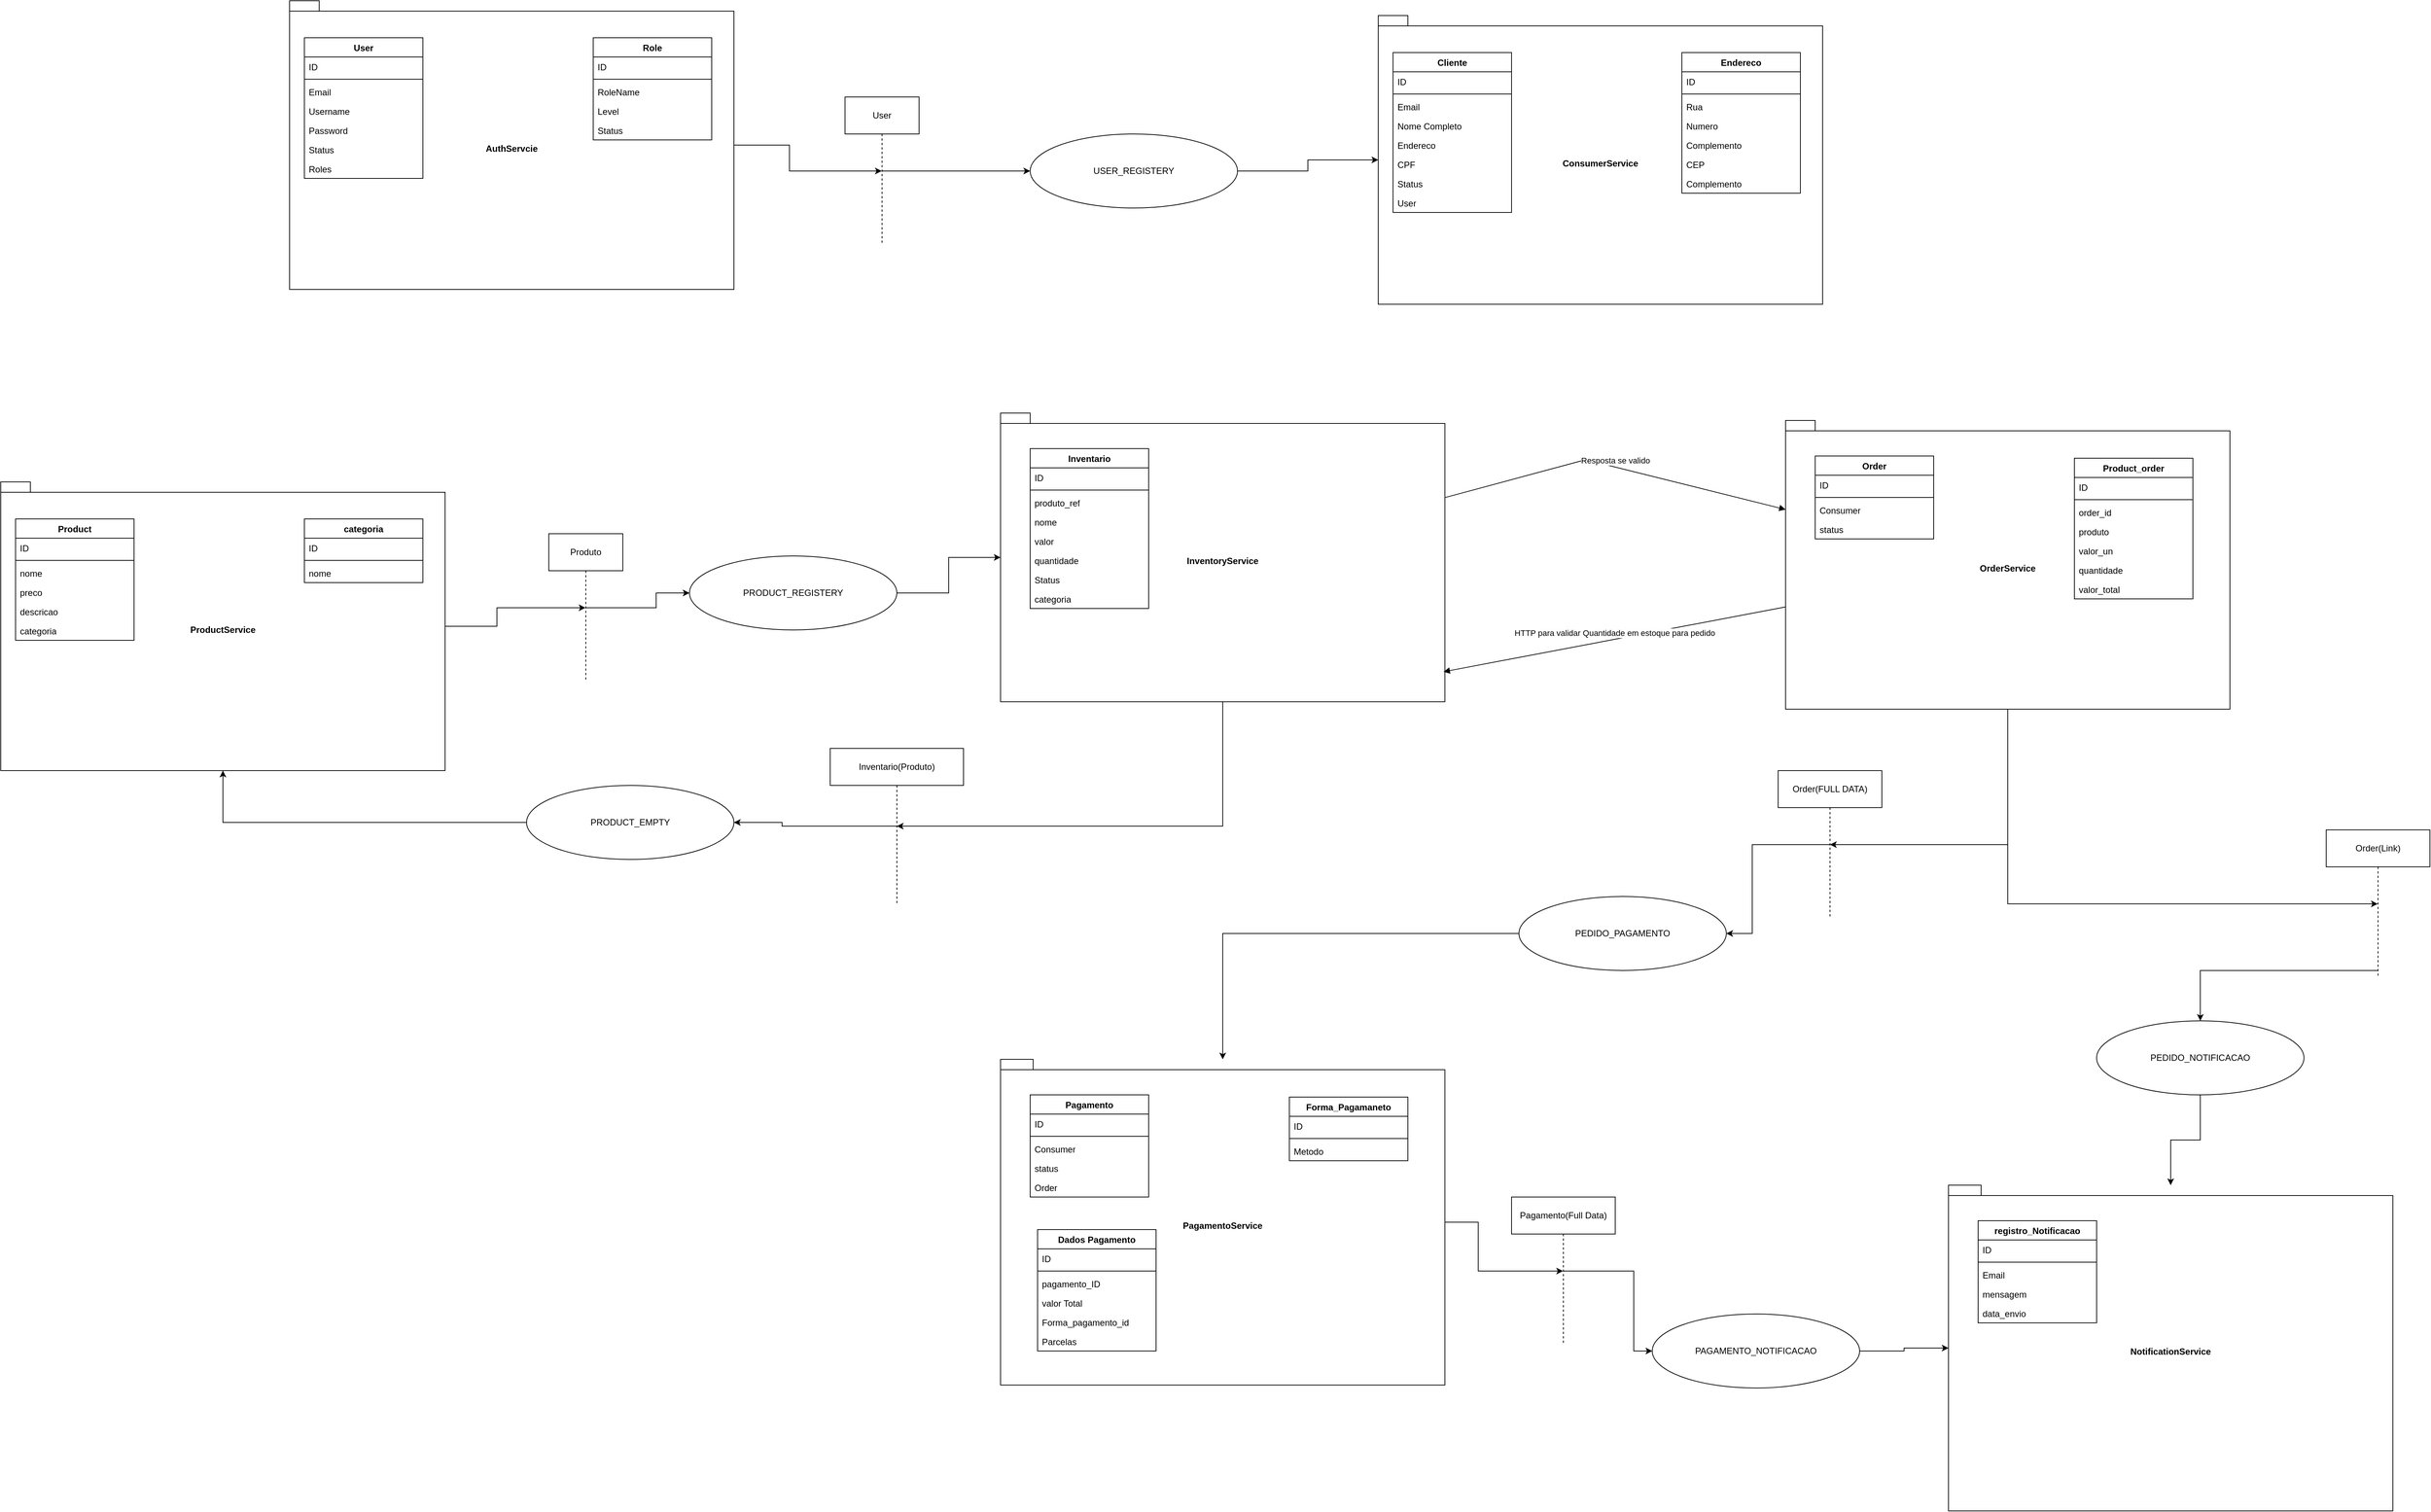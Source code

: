 <mxfile version="25.0.1">
  <diagram name="Página-1" id="iZCu3F_yKl2YJLvMVFBX">
    <mxGraphModel dx="3591" dy="2689" grid="1" gridSize="10" guides="1" tooltips="1" connect="1" arrows="1" fold="1" page="1" pageScale="1" pageWidth="827" pageHeight="1169" math="0" shadow="0">
      <root>
        <mxCell id="0" />
        <mxCell id="1" parent="0" />
        <mxCell id="v6a5JydMmPJIrdEApToY-1" style="edgeStyle=orthogonalEdgeStyle;rounded=0;orthogonalLoop=1;jettySize=auto;html=1;" edge="1" parent="1" source="v6a5JydMmPJIrdEApToY-2" target="v6a5JydMmPJIrdEApToY-20">
          <mxGeometry relative="1" as="geometry" />
        </mxCell>
        <mxCell id="v6a5JydMmPJIrdEApToY-2" value="AuthServcie" style="shape=folder;fontStyle=1;spacingTop=10;tabWidth=40;tabHeight=14;tabPosition=left;html=1;whiteSpace=wrap;" vertex="1" parent="1">
          <mxGeometry x="-150" y="-20" width="600" height="390" as="geometry" />
        </mxCell>
        <mxCell id="v6a5JydMmPJIrdEApToY-3" value="User" style="swimlane;fontStyle=1;align=center;verticalAlign=top;childLayout=stackLayout;horizontal=1;startSize=26;horizontalStack=0;resizeParent=1;resizeParentMax=0;resizeLast=0;collapsible=1;marginBottom=0;whiteSpace=wrap;html=1;" vertex="1" parent="1">
          <mxGeometry x="-130" y="30" width="160" height="190" as="geometry" />
        </mxCell>
        <mxCell id="v6a5JydMmPJIrdEApToY-4" value="ID" style="text;strokeColor=none;fillColor=none;align=left;verticalAlign=top;spacingLeft=4;spacingRight=4;overflow=hidden;rotatable=0;points=[[0,0.5],[1,0.5]];portConstraint=eastwest;whiteSpace=wrap;html=1;" vertex="1" parent="v6a5JydMmPJIrdEApToY-3">
          <mxGeometry y="26" width="160" height="26" as="geometry" />
        </mxCell>
        <mxCell id="v6a5JydMmPJIrdEApToY-5" value="" style="line;strokeWidth=1;fillColor=none;align=left;verticalAlign=middle;spacingTop=-1;spacingLeft=3;spacingRight=3;rotatable=0;labelPosition=right;points=[];portConstraint=eastwest;strokeColor=inherit;" vertex="1" parent="v6a5JydMmPJIrdEApToY-3">
          <mxGeometry y="52" width="160" height="8" as="geometry" />
        </mxCell>
        <mxCell id="v6a5JydMmPJIrdEApToY-6" value="Email" style="text;strokeColor=none;fillColor=none;align=left;verticalAlign=top;spacingLeft=4;spacingRight=4;overflow=hidden;rotatable=0;points=[[0,0.5],[1,0.5]];portConstraint=eastwest;whiteSpace=wrap;html=1;" vertex="1" parent="v6a5JydMmPJIrdEApToY-3">
          <mxGeometry y="60" width="160" height="26" as="geometry" />
        </mxCell>
        <mxCell id="v6a5JydMmPJIrdEApToY-7" value="Username" style="text;strokeColor=none;fillColor=none;align=left;verticalAlign=top;spacingLeft=4;spacingRight=4;overflow=hidden;rotatable=0;points=[[0,0.5],[1,0.5]];portConstraint=eastwest;whiteSpace=wrap;html=1;" vertex="1" parent="v6a5JydMmPJIrdEApToY-3">
          <mxGeometry y="86" width="160" height="26" as="geometry" />
        </mxCell>
        <mxCell id="v6a5JydMmPJIrdEApToY-8" value="Password" style="text;strokeColor=none;fillColor=none;align=left;verticalAlign=top;spacingLeft=4;spacingRight=4;overflow=hidden;rotatable=0;points=[[0,0.5],[1,0.5]];portConstraint=eastwest;whiteSpace=wrap;html=1;" vertex="1" parent="v6a5JydMmPJIrdEApToY-3">
          <mxGeometry y="112" width="160" height="26" as="geometry" />
        </mxCell>
        <mxCell id="v6a5JydMmPJIrdEApToY-9" value="Status" style="text;strokeColor=none;fillColor=none;align=left;verticalAlign=top;spacingLeft=4;spacingRight=4;overflow=hidden;rotatable=0;points=[[0,0.5],[1,0.5]];portConstraint=eastwest;whiteSpace=wrap;html=1;" vertex="1" parent="v6a5JydMmPJIrdEApToY-3">
          <mxGeometry y="138" width="160" height="26" as="geometry" />
        </mxCell>
        <mxCell id="v6a5JydMmPJIrdEApToY-10" value="Roles" style="text;strokeColor=none;fillColor=none;align=left;verticalAlign=top;spacingLeft=4;spacingRight=4;overflow=hidden;rotatable=0;points=[[0,0.5],[1,0.5]];portConstraint=eastwest;whiteSpace=wrap;html=1;" vertex="1" parent="v6a5JydMmPJIrdEApToY-3">
          <mxGeometry y="164" width="160" height="26" as="geometry" />
        </mxCell>
        <mxCell id="v6a5JydMmPJIrdEApToY-11" value="Role" style="swimlane;fontStyle=1;align=center;verticalAlign=top;childLayout=stackLayout;horizontal=1;startSize=26;horizontalStack=0;resizeParent=1;resizeParentMax=0;resizeLast=0;collapsible=1;marginBottom=0;whiteSpace=wrap;html=1;" vertex="1" parent="1">
          <mxGeometry x="260" y="30" width="160" height="138" as="geometry" />
        </mxCell>
        <mxCell id="v6a5JydMmPJIrdEApToY-12" value="ID" style="text;strokeColor=none;fillColor=none;align=left;verticalAlign=top;spacingLeft=4;spacingRight=4;overflow=hidden;rotatable=0;points=[[0,0.5],[1,0.5]];portConstraint=eastwest;whiteSpace=wrap;html=1;" vertex="1" parent="v6a5JydMmPJIrdEApToY-11">
          <mxGeometry y="26" width="160" height="26" as="geometry" />
        </mxCell>
        <mxCell id="v6a5JydMmPJIrdEApToY-13" value="" style="line;strokeWidth=1;fillColor=none;align=left;verticalAlign=middle;spacingTop=-1;spacingLeft=3;spacingRight=3;rotatable=0;labelPosition=right;points=[];portConstraint=eastwest;strokeColor=inherit;" vertex="1" parent="v6a5JydMmPJIrdEApToY-11">
          <mxGeometry y="52" width="160" height="8" as="geometry" />
        </mxCell>
        <mxCell id="v6a5JydMmPJIrdEApToY-14" value="RoleName" style="text;strokeColor=none;fillColor=none;align=left;verticalAlign=top;spacingLeft=4;spacingRight=4;overflow=hidden;rotatable=0;points=[[0,0.5],[1,0.5]];portConstraint=eastwest;whiteSpace=wrap;html=1;" vertex="1" parent="v6a5JydMmPJIrdEApToY-11">
          <mxGeometry y="60" width="160" height="26" as="geometry" />
        </mxCell>
        <mxCell id="v6a5JydMmPJIrdEApToY-15" value="Level" style="text;strokeColor=none;fillColor=none;align=left;verticalAlign=top;spacingLeft=4;spacingRight=4;overflow=hidden;rotatable=0;points=[[0,0.5],[1,0.5]];portConstraint=eastwest;whiteSpace=wrap;html=1;" vertex="1" parent="v6a5JydMmPJIrdEApToY-11">
          <mxGeometry y="86" width="160" height="26" as="geometry" />
        </mxCell>
        <mxCell id="v6a5JydMmPJIrdEApToY-16" value="Status" style="text;strokeColor=none;fillColor=none;align=left;verticalAlign=top;spacingLeft=4;spacingRight=4;overflow=hidden;rotatable=0;points=[[0,0.5],[1,0.5]];portConstraint=eastwest;whiteSpace=wrap;html=1;" vertex="1" parent="v6a5JydMmPJIrdEApToY-11">
          <mxGeometry y="112" width="160" height="26" as="geometry" />
        </mxCell>
        <mxCell id="v6a5JydMmPJIrdEApToY-17" style="edgeStyle=orthogonalEdgeStyle;rounded=0;orthogonalLoop=1;jettySize=auto;html=1;" edge="1" parent="1" source="v6a5JydMmPJIrdEApToY-18" target="v6a5JydMmPJIrdEApToY-21">
          <mxGeometry relative="1" as="geometry" />
        </mxCell>
        <mxCell id="v6a5JydMmPJIrdEApToY-18" value="USER_REGISTERY" style="ellipse;whiteSpace=wrap;html=1;" vertex="1" parent="1">
          <mxGeometry x="850" y="160" width="280" height="100" as="geometry" />
        </mxCell>
        <mxCell id="v6a5JydMmPJIrdEApToY-19" style="edgeStyle=orthogonalEdgeStyle;rounded=0;orthogonalLoop=1;jettySize=auto;html=1;curved=0;" edge="1" parent="1" source="v6a5JydMmPJIrdEApToY-20" target="v6a5JydMmPJIrdEApToY-18">
          <mxGeometry relative="1" as="geometry" />
        </mxCell>
        <mxCell id="v6a5JydMmPJIrdEApToY-20" value="User" style="shape=umlLifeline;perimeter=lifelinePerimeter;whiteSpace=wrap;html=1;container=1;dropTarget=0;collapsible=0;recursiveResize=0;outlineConnect=0;portConstraint=eastwest;newEdgeStyle={&quot;curved&quot;:0,&quot;rounded&quot;:0};size=50;" vertex="1" parent="1">
          <mxGeometry x="600" y="110" width="100" height="200" as="geometry" />
        </mxCell>
        <mxCell id="v6a5JydMmPJIrdEApToY-21" value="ConsumerService" style="shape=folder;fontStyle=1;spacingTop=10;tabWidth=40;tabHeight=14;tabPosition=left;html=1;whiteSpace=wrap;" vertex="1" parent="1">
          <mxGeometry x="1320" width="600" height="390" as="geometry" />
        </mxCell>
        <mxCell id="v6a5JydMmPJIrdEApToY-22" value="Cliente" style="swimlane;fontStyle=1;align=center;verticalAlign=top;childLayout=stackLayout;horizontal=1;startSize=26;horizontalStack=0;resizeParent=1;resizeParentMax=0;resizeLast=0;collapsible=1;marginBottom=0;whiteSpace=wrap;html=1;" vertex="1" parent="1">
          <mxGeometry x="1340" y="50" width="160" height="216" as="geometry" />
        </mxCell>
        <mxCell id="v6a5JydMmPJIrdEApToY-23" value="ID" style="text;strokeColor=none;fillColor=none;align=left;verticalAlign=top;spacingLeft=4;spacingRight=4;overflow=hidden;rotatable=0;points=[[0,0.5],[1,0.5]];portConstraint=eastwest;whiteSpace=wrap;html=1;" vertex="1" parent="v6a5JydMmPJIrdEApToY-22">
          <mxGeometry y="26" width="160" height="26" as="geometry" />
        </mxCell>
        <mxCell id="v6a5JydMmPJIrdEApToY-24" value="" style="line;strokeWidth=1;fillColor=none;align=left;verticalAlign=middle;spacingTop=-1;spacingLeft=3;spacingRight=3;rotatable=0;labelPosition=right;points=[];portConstraint=eastwest;strokeColor=inherit;" vertex="1" parent="v6a5JydMmPJIrdEApToY-22">
          <mxGeometry y="52" width="160" height="8" as="geometry" />
        </mxCell>
        <mxCell id="v6a5JydMmPJIrdEApToY-25" value="Email" style="text;strokeColor=none;fillColor=none;align=left;verticalAlign=top;spacingLeft=4;spacingRight=4;overflow=hidden;rotatable=0;points=[[0,0.5],[1,0.5]];portConstraint=eastwest;whiteSpace=wrap;html=1;" vertex="1" parent="v6a5JydMmPJIrdEApToY-22">
          <mxGeometry y="60" width="160" height="26" as="geometry" />
        </mxCell>
        <mxCell id="v6a5JydMmPJIrdEApToY-26" value="Nome Completo" style="text;strokeColor=none;fillColor=none;align=left;verticalAlign=top;spacingLeft=4;spacingRight=4;overflow=hidden;rotatable=0;points=[[0,0.5],[1,0.5]];portConstraint=eastwest;whiteSpace=wrap;html=1;" vertex="1" parent="v6a5JydMmPJIrdEApToY-22">
          <mxGeometry y="86" width="160" height="26" as="geometry" />
        </mxCell>
        <mxCell id="v6a5JydMmPJIrdEApToY-27" value="Endereco" style="text;strokeColor=none;fillColor=none;align=left;verticalAlign=top;spacingLeft=4;spacingRight=4;overflow=hidden;rotatable=0;points=[[0,0.5],[1,0.5]];portConstraint=eastwest;whiteSpace=wrap;html=1;" vertex="1" parent="v6a5JydMmPJIrdEApToY-22">
          <mxGeometry y="112" width="160" height="26" as="geometry" />
        </mxCell>
        <mxCell id="v6a5JydMmPJIrdEApToY-28" value="CPF" style="text;strokeColor=none;fillColor=none;align=left;verticalAlign=top;spacingLeft=4;spacingRight=4;overflow=hidden;rotatable=0;points=[[0,0.5],[1,0.5]];portConstraint=eastwest;whiteSpace=wrap;html=1;" vertex="1" parent="v6a5JydMmPJIrdEApToY-22">
          <mxGeometry y="138" width="160" height="26" as="geometry" />
        </mxCell>
        <mxCell id="v6a5JydMmPJIrdEApToY-29" value="Status" style="text;strokeColor=none;fillColor=none;align=left;verticalAlign=top;spacingLeft=4;spacingRight=4;overflow=hidden;rotatable=0;points=[[0,0.5],[1,0.5]];portConstraint=eastwest;whiteSpace=wrap;html=1;" vertex="1" parent="v6a5JydMmPJIrdEApToY-22">
          <mxGeometry y="164" width="160" height="26" as="geometry" />
        </mxCell>
        <mxCell id="v6a5JydMmPJIrdEApToY-30" value="User" style="text;strokeColor=none;fillColor=none;align=left;verticalAlign=top;spacingLeft=4;spacingRight=4;overflow=hidden;rotatable=0;points=[[0,0.5],[1,0.5]];portConstraint=eastwest;whiteSpace=wrap;html=1;" vertex="1" parent="v6a5JydMmPJIrdEApToY-22">
          <mxGeometry y="190" width="160" height="26" as="geometry" />
        </mxCell>
        <mxCell id="v6a5JydMmPJIrdEApToY-31" value="Endereco" style="swimlane;fontStyle=1;align=center;verticalAlign=top;childLayout=stackLayout;horizontal=1;startSize=26;horizontalStack=0;resizeParent=1;resizeParentMax=0;resizeLast=0;collapsible=1;marginBottom=0;whiteSpace=wrap;html=1;" vertex="1" parent="1">
          <mxGeometry x="1730" y="50" width="160" height="190" as="geometry" />
        </mxCell>
        <mxCell id="v6a5JydMmPJIrdEApToY-32" value="ID" style="text;strokeColor=none;fillColor=none;align=left;verticalAlign=top;spacingLeft=4;spacingRight=4;overflow=hidden;rotatable=0;points=[[0,0.5],[1,0.5]];portConstraint=eastwest;whiteSpace=wrap;html=1;" vertex="1" parent="v6a5JydMmPJIrdEApToY-31">
          <mxGeometry y="26" width="160" height="26" as="geometry" />
        </mxCell>
        <mxCell id="v6a5JydMmPJIrdEApToY-33" value="" style="line;strokeWidth=1;fillColor=none;align=left;verticalAlign=middle;spacingTop=-1;spacingLeft=3;spacingRight=3;rotatable=0;labelPosition=right;points=[];portConstraint=eastwest;strokeColor=inherit;" vertex="1" parent="v6a5JydMmPJIrdEApToY-31">
          <mxGeometry y="52" width="160" height="8" as="geometry" />
        </mxCell>
        <mxCell id="v6a5JydMmPJIrdEApToY-34" value="Rua" style="text;strokeColor=none;fillColor=none;align=left;verticalAlign=top;spacingLeft=4;spacingRight=4;overflow=hidden;rotatable=0;points=[[0,0.5],[1,0.5]];portConstraint=eastwest;whiteSpace=wrap;html=1;" vertex="1" parent="v6a5JydMmPJIrdEApToY-31">
          <mxGeometry y="60" width="160" height="26" as="geometry" />
        </mxCell>
        <mxCell id="v6a5JydMmPJIrdEApToY-35" value="Numero" style="text;strokeColor=none;fillColor=none;align=left;verticalAlign=top;spacingLeft=4;spacingRight=4;overflow=hidden;rotatable=0;points=[[0,0.5],[1,0.5]];portConstraint=eastwest;whiteSpace=wrap;html=1;" vertex="1" parent="v6a5JydMmPJIrdEApToY-31">
          <mxGeometry y="86" width="160" height="26" as="geometry" />
        </mxCell>
        <mxCell id="v6a5JydMmPJIrdEApToY-36" value="Complemento" style="text;strokeColor=none;fillColor=none;align=left;verticalAlign=top;spacingLeft=4;spacingRight=4;overflow=hidden;rotatable=0;points=[[0,0.5],[1,0.5]];portConstraint=eastwest;whiteSpace=wrap;html=1;" vertex="1" parent="v6a5JydMmPJIrdEApToY-31">
          <mxGeometry y="112" width="160" height="26" as="geometry" />
        </mxCell>
        <mxCell id="v6a5JydMmPJIrdEApToY-37" value="CEP" style="text;strokeColor=none;fillColor=none;align=left;verticalAlign=top;spacingLeft=4;spacingRight=4;overflow=hidden;rotatable=0;points=[[0,0.5],[1,0.5]];portConstraint=eastwest;whiteSpace=wrap;html=1;" vertex="1" parent="v6a5JydMmPJIrdEApToY-31">
          <mxGeometry y="138" width="160" height="26" as="geometry" />
        </mxCell>
        <mxCell id="v6a5JydMmPJIrdEApToY-38" value="Complemento" style="text;strokeColor=none;fillColor=none;align=left;verticalAlign=top;spacingLeft=4;spacingRight=4;overflow=hidden;rotatable=0;points=[[0,0.5],[1,0.5]];portConstraint=eastwest;whiteSpace=wrap;html=1;" vertex="1" parent="v6a5JydMmPJIrdEApToY-31">
          <mxGeometry y="164" width="160" height="26" as="geometry" />
        </mxCell>
        <mxCell id="v6a5JydMmPJIrdEApToY-70" style="edgeStyle=orthogonalEdgeStyle;rounded=0;orthogonalLoop=1;jettySize=auto;html=1;" edge="1" parent="1" source="v6a5JydMmPJIrdEApToY-39" target="v6a5JydMmPJIrdEApToY-51">
          <mxGeometry relative="1" as="geometry" />
        </mxCell>
        <mxCell id="v6a5JydMmPJIrdEApToY-39" value="ProductService" style="shape=folder;fontStyle=1;spacingTop=10;tabWidth=40;tabHeight=14;tabPosition=left;html=1;whiteSpace=wrap;" vertex="1" parent="1">
          <mxGeometry x="-540" y="630" width="600" height="390" as="geometry" />
        </mxCell>
        <mxCell id="v6a5JydMmPJIrdEApToY-40" value="Product" style="swimlane;fontStyle=1;align=center;verticalAlign=top;childLayout=stackLayout;horizontal=1;startSize=26;horizontalStack=0;resizeParent=1;resizeParentMax=0;resizeLast=0;collapsible=1;marginBottom=0;whiteSpace=wrap;html=1;" vertex="1" parent="1">
          <mxGeometry x="-520" y="680" width="160" height="164" as="geometry" />
        </mxCell>
        <mxCell id="v6a5JydMmPJIrdEApToY-41" value="ID" style="text;strokeColor=none;fillColor=none;align=left;verticalAlign=top;spacingLeft=4;spacingRight=4;overflow=hidden;rotatable=0;points=[[0,0.5],[1,0.5]];portConstraint=eastwest;whiteSpace=wrap;html=1;" vertex="1" parent="v6a5JydMmPJIrdEApToY-40">
          <mxGeometry y="26" width="160" height="26" as="geometry" />
        </mxCell>
        <mxCell id="v6a5JydMmPJIrdEApToY-42" value="" style="line;strokeWidth=1;fillColor=none;align=left;verticalAlign=middle;spacingTop=-1;spacingLeft=3;spacingRight=3;rotatable=0;labelPosition=right;points=[];portConstraint=eastwest;strokeColor=inherit;" vertex="1" parent="v6a5JydMmPJIrdEApToY-40">
          <mxGeometry y="52" width="160" height="8" as="geometry" />
        </mxCell>
        <mxCell id="v6a5JydMmPJIrdEApToY-43" value="nome" style="text;strokeColor=none;fillColor=none;align=left;verticalAlign=top;spacingLeft=4;spacingRight=4;overflow=hidden;rotatable=0;points=[[0,0.5],[1,0.5]];portConstraint=eastwest;whiteSpace=wrap;html=1;" vertex="1" parent="v6a5JydMmPJIrdEApToY-40">
          <mxGeometry y="60" width="160" height="26" as="geometry" />
        </mxCell>
        <mxCell id="v6a5JydMmPJIrdEApToY-44" value="preco" style="text;strokeColor=none;fillColor=none;align=left;verticalAlign=top;spacingLeft=4;spacingRight=4;overflow=hidden;rotatable=0;points=[[0,0.5],[1,0.5]];portConstraint=eastwest;whiteSpace=wrap;html=1;" vertex="1" parent="v6a5JydMmPJIrdEApToY-40">
          <mxGeometry y="86" width="160" height="26" as="geometry" />
        </mxCell>
        <mxCell id="v6a5JydMmPJIrdEApToY-45" value="descricao" style="text;strokeColor=none;fillColor=none;align=left;verticalAlign=top;spacingLeft=4;spacingRight=4;overflow=hidden;rotatable=0;points=[[0,0.5],[1,0.5]];portConstraint=eastwest;whiteSpace=wrap;html=1;" vertex="1" parent="v6a5JydMmPJIrdEApToY-40">
          <mxGeometry y="112" width="160" height="26" as="geometry" />
        </mxCell>
        <mxCell id="v6a5JydMmPJIrdEApToY-46" value="categoria" style="text;strokeColor=none;fillColor=none;align=left;verticalAlign=top;spacingLeft=4;spacingRight=4;overflow=hidden;rotatable=0;points=[[0,0.5],[1,0.5]];portConstraint=eastwest;whiteSpace=wrap;html=1;" vertex="1" parent="v6a5JydMmPJIrdEApToY-40">
          <mxGeometry y="138" width="160" height="26" as="geometry" />
        </mxCell>
        <mxCell id="v6a5JydMmPJIrdEApToY-47" value="categoria" style="swimlane;fontStyle=1;align=center;verticalAlign=top;childLayout=stackLayout;horizontal=1;startSize=26;horizontalStack=0;resizeParent=1;resizeParentMax=0;resizeLast=0;collapsible=1;marginBottom=0;whiteSpace=wrap;html=1;" vertex="1" parent="1">
          <mxGeometry x="-130" y="680" width="160" height="86" as="geometry" />
        </mxCell>
        <mxCell id="v6a5JydMmPJIrdEApToY-48" value="ID" style="text;strokeColor=none;fillColor=none;align=left;verticalAlign=top;spacingLeft=4;spacingRight=4;overflow=hidden;rotatable=0;points=[[0,0.5],[1,0.5]];portConstraint=eastwest;whiteSpace=wrap;html=1;" vertex="1" parent="v6a5JydMmPJIrdEApToY-47">
          <mxGeometry y="26" width="160" height="26" as="geometry" />
        </mxCell>
        <mxCell id="v6a5JydMmPJIrdEApToY-49" value="" style="line;strokeWidth=1;fillColor=none;align=left;verticalAlign=middle;spacingTop=-1;spacingLeft=3;spacingRight=3;rotatable=0;labelPosition=right;points=[];portConstraint=eastwest;strokeColor=inherit;" vertex="1" parent="v6a5JydMmPJIrdEApToY-47">
          <mxGeometry y="52" width="160" height="8" as="geometry" />
        </mxCell>
        <mxCell id="v6a5JydMmPJIrdEApToY-50" value="nome" style="text;strokeColor=none;fillColor=none;align=left;verticalAlign=top;spacingLeft=4;spacingRight=4;overflow=hidden;rotatable=0;points=[[0,0.5],[1,0.5]];portConstraint=eastwest;whiteSpace=wrap;html=1;" vertex="1" parent="v6a5JydMmPJIrdEApToY-47">
          <mxGeometry y="60" width="160" height="26" as="geometry" />
        </mxCell>
        <mxCell id="v6a5JydMmPJIrdEApToY-71" style="edgeStyle=orthogonalEdgeStyle;rounded=0;orthogonalLoop=1;jettySize=auto;html=1;curved=0;" edge="1" parent="1" source="v6a5JydMmPJIrdEApToY-51" target="v6a5JydMmPJIrdEApToY-108">
          <mxGeometry relative="1" as="geometry" />
        </mxCell>
        <mxCell id="v6a5JydMmPJIrdEApToY-51" value="Produto" style="shape=umlLifeline;perimeter=lifelinePerimeter;whiteSpace=wrap;html=1;container=1;dropTarget=0;collapsible=0;recursiveResize=0;outlineConnect=0;portConstraint=eastwest;newEdgeStyle={&quot;curved&quot;:0,&quot;rounded&quot;:0};size=50;" vertex="1" parent="1">
          <mxGeometry x="200" y="700" width="100" height="200" as="geometry" />
        </mxCell>
        <mxCell id="v6a5JydMmPJIrdEApToY-114" style="edgeStyle=orthogonalEdgeStyle;rounded=0;orthogonalLoop=1;jettySize=auto;html=1;" edge="1" parent="1" source="v6a5JydMmPJIrdEApToY-52" target="v6a5JydMmPJIrdEApToY-112">
          <mxGeometry relative="1" as="geometry" />
        </mxCell>
        <mxCell id="v6a5JydMmPJIrdEApToY-52" value="InventoryService" style="shape=folder;fontStyle=1;spacingTop=10;tabWidth=40;tabHeight=14;tabPosition=left;html=1;whiteSpace=wrap;" vertex="1" parent="1">
          <mxGeometry x="810" y="537" width="600" height="390" as="geometry" />
        </mxCell>
        <mxCell id="v6a5JydMmPJIrdEApToY-53" value="Inventario" style="swimlane;fontStyle=1;align=center;verticalAlign=top;childLayout=stackLayout;horizontal=1;startSize=26;horizontalStack=0;resizeParent=1;resizeParentMax=0;resizeLast=0;collapsible=1;marginBottom=0;whiteSpace=wrap;html=1;" vertex="1" parent="1">
          <mxGeometry x="850" y="585" width="160" height="216" as="geometry" />
        </mxCell>
        <mxCell id="v6a5JydMmPJIrdEApToY-54" value="ID" style="text;strokeColor=none;fillColor=none;align=left;verticalAlign=top;spacingLeft=4;spacingRight=4;overflow=hidden;rotatable=0;points=[[0,0.5],[1,0.5]];portConstraint=eastwest;whiteSpace=wrap;html=1;" vertex="1" parent="v6a5JydMmPJIrdEApToY-53">
          <mxGeometry y="26" width="160" height="26" as="geometry" />
        </mxCell>
        <mxCell id="v6a5JydMmPJIrdEApToY-55" value="" style="line;strokeWidth=1;fillColor=none;align=left;verticalAlign=middle;spacingTop=-1;spacingLeft=3;spacingRight=3;rotatable=0;labelPosition=right;points=[];portConstraint=eastwest;strokeColor=inherit;" vertex="1" parent="v6a5JydMmPJIrdEApToY-53">
          <mxGeometry y="52" width="160" height="8" as="geometry" />
        </mxCell>
        <mxCell id="v6a5JydMmPJIrdEApToY-56" value="produto_ref" style="text;strokeColor=none;fillColor=none;align=left;verticalAlign=top;spacingLeft=4;spacingRight=4;overflow=hidden;rotatable=0;points=[[0,0.5],[1,0.5]];portConstraint=eastwest;whiteSpace=wrap;html=1;" vertex="1" parent="v6a5JydMmPJIrdEApToY-53">
          <mxGeometry y="60" width="160" height="26" as="geometry" />
        </mxCell>
        <mxCell id="v6a5JydMmPJIrdEApToY-57" value="nome" style="text;strokeColor=none;fillColor=none;align=left;verticalAlign=top;spacingLeft=4;spacingRight=4;overflow=hidden;rotatable=0;points=[[0,0.5],[1,0.5]];portConstraint=eastwest;whiteSpace=wrap;html=1;" vertex="1" parent="v6a5JydMmPJIrdEApToY-53">
          <mxGeometry y="86" width="160" height="26" as="geometry" />
        </mxCell>
        <mxCell id="v6a5JydMmPJIrdEApToY-58" value="valor" style="text;strokeColor=none;fillColor=none;align=left;verticalAlign=top;spacingLeft=4;spacingRight=4;overflow=hidden;rotatable=0;points=[[0,0.5],[1,0.5]];portConstraint=eastwest;whiteSpace=wrap;html=1;" vertex="1" parent="v6a5JydMmPJIrdEApToY-53">
          <mxGeometry y="112" width="160" height="26" as="geometry" />
        </mxCell>
        <mxCell id="v6a5JydMmPJIrdEApToY-59" value="quantidade" style="text;strokeColor=none;fillColor=none;align=left;verticalAlign=top;spacingLeft=4;spacingRight=4;overflow=hidden;rotatable=0;points=[[0,0.5],[1,0.5]];portConstraint=eastwest;whiteSpace=wrap;html=1;" vertex="1" parent="v6a5JydMmPJIrdEApToY-53">
          <mxGeometry y="138" width="160" height="26" as="geometry" />
        </mxCell>
        <mxCell id="v6a5JydMmPJIrdEApToY-60" value="Status" style="text;strokeColor=none;fillColor=none;align=left;verticalAlign=top;spacingLeft=4;spacingRight=4;overflow=hidden;rotatable=0;points=[[0,0.5],[1,0.5]];portConstraint=eastwest;whiteSpace=wrap;html=1;" vertex="1" parent="v6a5JydMmPJIrdEApToY-53">
          <mxGeometry y="164" width="160" height="26" as="geometry" />
        </mxCell>
        <mxCell id="v6a5JydMmPJIrdEApToY-61" value="categoria" style="text;strokeColor=none;fillColor=none;align=left;verticalAlign=top;spacingLeft=4;spacingRight=4;overflow=hidden;rotatable=0;points=[[0,0.5],[1,0.5]];portConstraint=eastwest;whiteSpace=wrap;html=1;" vertex="1" parent="v6a5JydMmPJIrdEApToY-53">
          <mxGeometry y="190" width="160" height="26" as="geometry" />
        </mxCell>
        <mxCell id="v6a5JydMmPJIrdEApToY-111" style="edgeStyle=orthogonalEdgeStyle;rounded=0;orthogonalLoop=1;jettySize=auto;html=1;" edge="1" parent="1" source="v6a5JydMmPJIrdEApToY-72" target="v6a5JydMmPJIrdEApToY-110">
          <mxGeometry relative="1" as="geometry" />
        </mxCell>
        <mxCell id="v6a5JydMmPJIrdEApToY-148" style="edgeStyle=orthogonalEdgeStyle;rounded=0;orthogonalLoop=1;jettySize=auto;html=1;" edge="1" parent="1" source="v6a5JydMmPJIrdEApToY-72" target="v6a5JydMmPJIrdEApToY-147">
          <mxGeometry relative="1" as="geometry" />
        </mxCell>
        <mxCell id="v6a5JydMmPJIrdEApToY-72" value="OrderService" style="shape=folder;fontStyle=1;spacingTop=10;tabWidth=40;tabHeight=14;tabPosition=left;html=1;whiteSpace=wrap;" vertex="1" parent="1">
          <mxGeometry x="1870" y="547" width="600" height="390" as="geometry" />
        </mxCell>
        <mxCell id="v6a5JydMmPJIrdEApToY-73" value="Order" style="swimlane;fontStyle=1;align=center;verticalAlign=top;childLayout=stackLayout;horizontal=1;startSize=26;horizontalStack=0;resizeParent=1;resizeParentMax=0;resizeLast=0;collapsible=1;marginBottom=0;whiteSpace=wrap;html=1;" vertex="1" parent="1">
          <mxGeometry x="1910" y="595" width="160" height="112" as="geometry" />
        </mxCell>
        <mxCell id="v6a5JydMmPJIrdEApToY-74" value="ID" style="text;strokeColor=none;fillColor=none;align=left;verticalAlign=top;spacingLeft=4;spacingRight=4;overflow=hidden;rotatable=0;points=[[0,0.5],[1,0.5]];portConstraint=eastwest;whiteSpace=wrap;html=1;" vertex="1" parent="v6a5JydMmPJIrdEApToY-73">
          <mxGeometry y="26" width="160" height="26" as="geometry" />
        </mxCell>
        <mxCell id="v6a5JydMmPJIrdEApToY-75" value="" style="line;strokeWidth=1;fillColor=none;align=left;verticalAlign=middle;spacingTop=-1;spacingLeft=3;spacingRight=3;rotatable=0;labelPosition=right;points=[];portConstraint=eastwest;strokeColor=inherit;" vertex="1" parent="v6a5JydMmPJIrdEApToY-73">
          <mxGeometry y="52" width="160" height="8" as="geometry" />
        </mxCell>
        <mxCell id="v6a5JydMmPJIrdEApToY-76" value="Consumer" style="text;strokeColor=none;fillColor=none;align=left;verticalAlign=top;spacingLeft=4;spacingRight=4;overflow=hidden;rotatable=0;points=[[0,0.5],[1,0.5]];portConstraint=eastwest;whiteSpace=wrap;html=1;" vertex="1" parent="v6a5JydMmPJIrdEApToY-73">
          <mxGeometry y="60" width="160" height="26" as="geometry" />
        </mxCell>
        <mxCell id="v6a5JydMmPJIrdEApToY-77" value="status" style="text;strokeColor=none;fillColor=none;align=left;verticalAlign=top;spacingLeft=4;spacingRight=4;overflow=hidden;rotatable=0;points=[[0,0.5],[1,0.5]];portConstraint=eastwest;whiteSpace=wrap;html=1;" vertex="1" parent="v6a5JydMmPJIrdEApToY-73">
          <mxGeometry y="86" width="160" height="26" as="geometry" />
        </mxCell>
        <mxCell id="v6a5JydMmPJIrdEApToY-82" value="Product_order" style="swimlane;fontStyle=1;align=center;verticalAlign=top;childLayout=stackLayout;horizontal=1;startSize=26;horizontalStack=0;resizeParent=1;resizeParentMax=0;resizeLast=0;collapsible=1;marginBottom=0;whiteSpace=wrap;html=1;" vertex="1" parent="1">
          <mxGeometry x="2260" y="598" width="160" height="190" as="geometry" />
        </mxCell>
        <mxCell id="v6a5JydMmPJIrdEApToY-83" value="ID" style="text;strokeColor=none;fillColor=none;align=left;verticalAlign=top;spacingLeft=4;spacingRight=4;overflow=hidden;rotatable=0;points=[[0,0.5],[1,0.5]];portConstraint=eastwest;whiteSpace=wrap;html=1;" vertex="1" parent="v6a5JydMmPJIrdEApToY-82">
          <mxGeometry y="26" width="160" height="26" as="geometry" />
        </mxCell>
        <mxCell id="v6a5JydMmPJIrdEApToY-84" value="" style="line;strokeWidth=1;fillColor=none;align=left;verticalAlign=middle;spacingTop=-1;spacingLeft=3;spacingRight=3;rotatable=0;labelPosition=right;points=[];portConstraint=eastwest;strokeColor=inherit;" vertex="1" parent="v6a5JydMmPJIrdEApToY-82">
          <mxGeometry y="52" width="160" height="8" as="geometry" />
        </mxCell>
        <mxCell id="v6a5JydMmPJIrdEApToY-85" value="order_id" style="text;strokeColor=none;fillColor=none;align=left;verticalAlign=top;spacingLeft=4;spacingRight=4;overflow=hidden;rotatable=0;points=[[0,0.5],[1,0.5]];portConstraint=eastwest;whiteSpace=wrap;html=1;" vertex="1" parent="v6a5JydMmPJIrdEApToY-82">
          <mxGeometry y="60" width="160" height="26" as="geometry" />
        </mxCell>
        <mxCell id="v6a5JydMmPJIrdEApToY-86" value="produto" style="text;strokeColor=none;fillColor=none;align=left;verticalAlign=top;spacingLeft=4;spacingRight=4;overflow=hidden;rotatable=0;points=[[0,0.5],[1,0.5]];portConstraint=eastwest;whiteSpace=wrap;html=1;" vertex="1" parent="v6a5JydMmPJIrdEApToY-82">
          <mxGeometry y="86" width="160" height="26" as="geometry" />
        </mxCell>
        <mxCell id="v6a5JydMmPJIrdEApToY-87" value="valor_un" style="text;strokeColor=none;fillColor=none;align=left;verticalAlign=top;spacingLeft=4;spacingRight=4;overflow=hidden;rotatable=0;points=[[0,0.5],[1,0.5]];portConstraint=eastwest;whiteSpace=wrap;html=1;" vertex="1" parent="v6a5JydMmPJIrdEApToY-82">
          <mxGeometry y="112" width="160" height="26" as="geometry" />
        </mxCell>
        <mxCell id="v6a5JydMmPJIrdEApToY-88" value="quantidade" style="text;strokeColor=none;fillColor=none;align=left;verticalAlign=top;spacingLeft=4;spacingRight=4;overflow=hidden;rotatable=0;points=[[0,0.5],[1,0.5]];portConstraint=eastwest;whiteSpace=wrap;html=1;" vertex="1" parent="v6a5JydMmPJIrdEApToY-82">
          <mxGeometry y="138" width="160" height="26" as="geometry" />
        </mxCell>
        <mxCell id="v6a5JydMmPJIrdEApToY-91" value="valor_total" style="text;strokeColor=none;fillColor=none;align=left;verticalAlign=top;spacingLeft=4;spacingRight=4;overflow=hidden;rotatable=0;points=[[0,0.5],[1,0.5]];portConstraint=eastwest;whiteSpace=wrap;html=1;" vertex="1" parent="v6a5JydMmPJIrdEApToY-82">
          <mxGeometry y="164" width="160" height="26" as="geometry" />
        </mxCell>
        <mxCell id="v6a5JydMmPJIrdEApToY-92" value="HTTP para validar Quantidade em estoque para pedido" style="html=1;verticalAlign=bottom;endArrow=block;curved=0;rounded=0;entryX=0.997;entryY=0.896;entryDx=0;entryDy=0;entryPerimeter=0;" edge="1" parent="1" source="v6a5JydMmPJIrdEApToY-72" target="v6a5JydMmPJIrdEApToY-52">
          <mxGeometry width="80" relative="1" as="geometry">
            <mxPoint x="1800" y="890" as="sourcePoint" />
            <mxPoint x="1880" y="890" as="targetPoint" />
          </mxGeometry>
        </mxCell>
        <mxCell id="v6a5JydMmPJIrdEApToY-93" value="Resposta se valido" style="html=1;verticalAlign=bottom;endArrow=block;curved=0;rounded=0;" edge="1" parent="1" source="v6a5JydMmPJIrdEApToY-52" target="v6a5JydMmPJIrdEApToY-72">
          <mxGeometry width="80" relative="1" as="geometry">
            <mxPoint x="1880" y="809" as="sourcePoint" />
            <mxPoint x="1418" y="896" as="targetPoint" />
            <Array as="points">
              <mxPoint x="1600" y="600" />
            </Array>
          </mxGeometry>
        </mxCell>
        <mxCell id="v6a5JydMmPJIrdEApToY-153" style="edgeStyle=orthogonalEdgeStyle;rounded=0;orthogonalLoop=1;jettySize=auto;html=1;" edge="1" parent="1" source="v6a5JydMmPJIrdEApToY-94" target="v6a5JydMmPJIrdEApToY-152">
          <mxGeometry relative="1" as="geometry" />
        </mxCell>
        <mxCell id="v6a5JydMmPJIrdEApToY-94" value="PagamentoService" style="shape=folder;fontStyle=1;spacingTop=10;tabWidth=40;tabHeight=14;tabPosition=left;html=1;whiteSpace=wrap;" vertex="1" parent="1">
          <mxGeometry x="810" y="1410" width="600" height="440" as="geometry" />
        </mxCell>
        <mxCell id="v6a5JydMmPJIrdEApToY-95" value="Pagamento" style="swimlane;fontStyle=1;align=center;verticalAlign=top;childLayout=stackLayout;horizontal=1;startSize=26;horizontalStack=0;resizeParent=1;resizeParentMax=0;resizeLast=0;collapsible=1;marginBottom=0;whiteSpace=wrap;html=1;" vertex="1" parent="1">
          <mxGeometry x="850" y="1458" width="160" height="138" as="geometry" />
        </mxCell>
        <mxCell id="v6a5JydMmPJIrdEApToY-96" value="ID" style="text;strokeColor=none;fillColor=none;align=left;verticalAlign=top;spacingLeft=4;spacingRight=4;overflow=hidden;rotatable=0;points=[[0,0.5],[1,0.5]];portConstraint=eastwest;whiteSpace=wrap;html=1;" vertex="1" parent="v6a5JydMmPJIrdEApToY-95">
          <mxGeometry y="26" width="160" height="26" as="geometry" />
        </mxCell>
        <mxCell id="v6a5JydMmPJIrdEApToY-97" value="" style="line;strokeWidth=1;fillColor=none;align=left;verticalAlign=middle;spacingTop=-1;spacingLeft=3;spacingRight=3;rotatable=0;labelPosition=right;points=[];portConstraint=eastwest;strokeColor=inherit;" vertex="1" parent="v6a5JydMmPJIrdEApToY-95">
          <mxGeometry y="52" width="160" height="8" as="geometry" />
        </mxCell>
        <mxCell id="v6a5JydMmPJIrdEApToY-98" value="Consumer" style="text;strokeColor=none;fillColor=none;align=left;verticalAlign=top;spacingLeft=4;spacingRight=4;overflow=hidden;rotatable=0;points=[[0,0.5],[1,0.5]];portConstraint=eastwest;whiteSpace=wrap;html=1;" vertex="1" parent="v6a5JydMmPJIrdEApToY-95">
          <mxGeometry y="60" width="160" height="26" as="geometry" />
        </mxCell>
        <mxCell id="v6a5JydMmPJIrdEApToY-99" value="status" style="text;strokeColor=none;fillColor=none;align=left;verticalAlign=top;spacingLeft=4;spacingRight=4;overflow=hidden;rotatable=0;points=[[0,0.5],[1,0.5]];portConstraint=eastwest;whiteSpace=wrap;html=1;" vertex="1" parent="v6a5JydMmPJIrdEApToY-95">
          <mxGeometry y="86" width="160" height="26" as="geometry" />
        </mxCell>
        <mxCell id="v6a5JydMmPJIrdEApToY-120" value="Order" style="text;strokeColor=none;fillColor=none;align=left;verticalAlign=top;spacingLeft=4;spacingRight=4;overflow=hidden;rotatable=0;points=[[0,0.5],[1,0.5]];portConstraint=eastwest;whiteSpace=wrap;html=1;" vertex="1" parent="v6a5JydMmPJIrdEApToY-95">
          <mxGeometry y="112" width="160" height="26" as="geometry" />
        </mxCell>
        <mxCell id="v6a5JydMmPJIrdEApToY-100" value="Forma_Pagamaneto" style="swimlane;fontStyle=1;align=center;verticalAlign=top;childLayout=stackLayout;horizontal=1;startSize=26;horizontalStack=0;resizeParent=1;resizeParentMax=0;resizeLast=0;collapsible=1;marginBottom=0;whiteSpace=wrap;html=1;" vertex="1" parent="1">
          <mxGeometry x="1200" y="1461" width="160" height="86" as="geometry" />
        </mxCell>
        <mxCell id="v6a5JydMmPJIrdEApToY-101" value="ID" style="text;strokeColor=none;fillColor=none;align=left;verticalAlign=top;spacingLeft=4;spacingRight=4;overflow=hidden;rotatable=0;points=[[0,0.5],[1,0.5]];portConstraint=eastwest;whiteSpace=wrap;html=1;" vertex="1" parent="v6a5JydMmPJIrdEApToY-100">
          <mxGeometry y="26" width="160" height="26" as="geometry" />
        </mxCell>
        <mxCell id="v6a5JydMmPJIrdEApToY-102" value="" style="line;strokeWidth=1;fillColor=none;align=left;verticalAlign=middle;spacingTop=-1;spacingLeft=3;spacingRight=3;rotatable=0;labelPosition=right;points=[];portConstraint=eastwest;strokeColor=inherit;" vertex="1" parent="v6a5JydMmPJIrdEApToY-100">
          <mxGeometry y="52" width="160" height="8" as="geometry" />
        </mxCell>
        <mxCell id="v6a5JydMmPJIrdEApToY-103" value="Metodo" style="text;strokeColor=none;fillColor=none;align=left;verticalAlign=top;spacingLeft=4;spacingRight=4;overflow=hidden;rotatable=0;points=[[0,0.5],[1,0.5]];portConstraint=eastwest;whiteSpace=wrap;html=1;" vertex="1" parent="v6a5JydMmPJIrdEApToY-100">
          <mxGeometry y="60" width="160" height="26" as="geometry" />
        </mxCell>
        <mxCell id="v6a5JydMmPJIrdEApToY-109" style="edgeStyle=orthogonalEdgeStyle;rounded=0;orthogonalLoop=1;jettySize=auto;html=1;" edge="1" parent="1" source="v6a5JydMmPJIrdEApToY-108" target="v6a5JydMmPJIrdEApToY-52">
          <mxGeometry relative="1" as="geometry" />
        </mxCell>
        <mxCell id="v6a5JydMmPJIrdEApToY-108" value="PRODUCT_REGISTERY" style="ellipse;whiteSpace=wrap;html=1;" vertex="1" parent="1">
          <mxGeometry x="390" y="730" width="280" height="100" as="geometry" />
        </mxCell>
        <mxCell id="v6a5JydMmPJIrdEApToY-118" style="edgeStyle=orthogonalEdgeStyle;rounded=0;orthogonalLoop=1;jettySize=auto;html=1;curved=0;" edge="1" parent="1" source="v6a5JydMmPJIrdEApToY-110" target="v6a5JydMmPJIrdEApToY-117">
          <mxGeometry relative="1" as="geometry" />
        </mxCell>
        <mxCell id="v6a5JydMmPJIrdEApToY-110" value="Order(FULL DATA)" style="shape=umlLifeline;perimeter=lifelinePerimeter;whiteSpace=wrap;html=1;container=1;dropTarget=0;collapsible=0;recursiveResize=0;outlineConnect=0;portConstraint=eastwest;newEdgeStyle={&quot;curved&quot;:0,&quot;rounded&quot;:0};size=50;" vertex="1" parent="1">
          <mxGeometry x="1860" y="1020" width="140" height="200" as="geometry" />
        </mxCell>
        <mxCell id="v6a5JydMmPJIrdEApToY-115" style="edgeStyle=orthogonalEdgeStyle;rounded=0;orthogonalLoop=1;jettySize=auto;html=1;curved=0;" edge="1" parent="1" source="v6a5JydMmPJIrdEApToY-112" target="v6a5JydMmPJIrdEApToY-113">
          <mxGeometry relative="1" as="geometry" />
        </mxCell>
        <mxCell id="v6a5JydMmPJIrdEApToY-112" value="Inventario(Produto)" style="shape=umlLifeline;perimeter=lifelinePerimeter;whiteSpace=wrap;html=1;container=1;dropTarget=0;collapsible=0;recursiveResize=0;outlineConnect=0;portConstraint=eastwest;newEdgeStyle={&quot;curved&quot;:0,&quot;rounded&quot;:0};size=50;" vertex="1" parent="1">
          <mxGeometry x="580" y="990" width="180" height="210" as="geometry" />
        </mxCell>
        <mxCell id="v6a5JydMmPJIrdEApToY-116" style="edgeStyle=orthogonalEdgeStyle;rounded=0;orthogonalLoop=1;jettySize=auto;html=1;" edge="1" parent="1" source="v6a5JydMmPJIrdEApToY-113" target="v6a5JydMmPJIrdEApToY-39">
          <mxGeometry relative="1" as="geometry" />
        </mxCell>
        <mxCell id="v6a5JydMmPJIrdEApToY-113" value="PRODUCT_EMPTY" style="ellipse;whiteSpace=wrap;html=1;" vertex="1" parent="1">
          <mxGeometry x="170" y="1040" width="280" height="100" as="geometry" />
        </mxCell>
        <mxCell id="v6a5JydMmPJIrdEApToY-119" style="edgeStyle=orthogonalEdgeStyle;rounded=0;orthogonalLoop=1;jettySize=auto;html=1;" edge="1" parent="1" source="v6a5JydMmPJIrdEApToY-117" target="v6a5JydMmPJIrdEApToY-94">
          <mxGeometry relative="1" as="geometry" />
        </mxCell>
        <mxCell id="v6a5JydMmPJIrdEApToY-117" value="PEDIDO_PAGAMENTO" style="ellipse;whiteSpace=wrap;html=1;" vertex="1" parent="1">
          <mxGeometry x="1510" y="1190" width="280" height="100" as="geometry" />
        </mxCell>
        <mxCell id="v6a5JydMmPJIrdEApToY-121" value="Dados Pagamento" style="swimlane;fontStyle=1;align=center;verticalAlign=top;childLayout=stackLayout;horizontal=1;startSize=26;horizontalStack=0;resizeParent=1;resizeParentMax=0;resizeLast=0;collapsible=1;marginBottom=0;whiteSpace=wrap;html=1;" vertex="1" parent="1">
          <mxGeometry x="860" y="1640" width="160" height="164" as="geometry" />
        </mxCell>
        <mxCell id="v6a5JydMmPJIrdEApToY-122" value="ID" style="text;strokeColor=none;fillColor=none;align=left;verticalAlign=top;spacingLeft=4;spacingRight=4;overflow=hidden;rotatable=0;points=[[0,0.5],[1,0.5]];portConstraint=eastwest;whiteSpace=wrap;html=1;" vertex="1" parent="v6a5JydMmPJIrdEApToY-121">
          <mxGeometry y="26" width="160" height="26" as="geometry" />
        </mxCell>
        <mxCell id="v6a5JydMmPJIrdEApToY-123" value="" style="line;strokeWidth=1;fillColor=none;align=left;verticalAlign=middle;spacingTop=-1;spacingLeft=3;spacingRight=3;rotatable=0;labelPosition=right;points=[];portConstraint=eastwest;strokeColor=inherit;" vertex="1" parent="v6a5JydMmPJIrdEApToY-121">
          <mxGeometry y="52" width="160" height="8" as="geometry" />
        </mxCell>
        <mxCell id="v6a5JydMmPJIrdEApToY-124" value="pagamento_ID" style="text;strokeColor=none;fillColor=none;align=left;verticalAlign=top;spacingLeft=4;spacingRight=4;overflow=hidden;rotatable=0;points=[[0,0.5],[1,0.5]];portConstraint=eastwest;whiteSpace=wrap;html=1;" vertex="1" parent="v6a5JydMmPJIrdEApToY-121">
          <mxGeometry y="60" width="160" height="26" as="geometry" />
        </mxCell>
        <mxCell id="v6a5JydMmPJIrdEApToY-125" value="valor Total" style="text;strokeColor=none;fillColor=none;align=left;verticalAlign=top;spacingLeft=4;spacingRight=4;overflow=hidden;rotatable=0;points=[[0,0.5],[1,0.5]];portConstraint=eastwest;whiteSpace=wrap;html=1;" vertex="1" parent="v6a5JydMmPJIrdEApToY-121">
          <mxGeometry y="86" width="160" height="26" as="geometry" />
        </mxCell>
        <mxCell id="v6a5JydMmPJIrdEApToY-126" value="Forma_pagamento_id" style="text;strokeColor=none;fillColor=none;align=left;verticalAlign=top;spacingLeft=4;spacingRight=4;overflow=hidden;rotatable=0;points=[[0,0.5],[1,0.5]];portConstraint=eastwest;whiteSpace=wrap;html=1;" vertex="1" parent="v6a5JydMmPJIrdEApToY-121">
          <mxGeometry y="112" width="160" height="26" as="geometry" />
        </mxCell>
        <mxCell id="v6a5JydMmPJIrdEApToY-127" value="Parcelas" style="text;strokeColor=none;fillColor=none;align=left;verticalAlign=top;spacingLeft=4;spacingRight=4;overflow=hidden;rotatable=0;points=[[0,0.5],[1,0.5]];portConstraint=eastwest;whiteSpace=wrap;html=1;" vertex="1" parent="v6a5JydMmPJIrdEApToY-121">
          <mxGeometry y="138" width="160" height="26" as="geometry" />
        </mxCell>
        <mxCell id="v6a5JydMmPJIrdEApToY-129" value="NotificationService" style="shape=folder;fontStyle=1;spacingTop=10;tabWidth=40;tabHeight=14;tabPosition=left;html=1;whiteSpace=wrap;" vertex="1" parent="1">
          <mxGeometry x="2090" y="1580" width="600" height="440" as="geometry" />
        </mxCell>
        <mxCell id="v6a5JydMmPJIrdEApToY-130" value="registro_Notificacao" style="swimlane;fontStyle=1;align=center;verticalAlign=top;childLayout=stackLayout;horizontal=1;startSize=26;horizontalStack=0;resizeParent=1;resizeParentMax=0;resizeLast=0;collapsible=1;marginBottom=0;whiteSpace=wrap;html=1;" vertex="1" parent="1">
          <mxGeometry x="2130" y="1628" width="160" height="138" as="geometry" />
        </mxCell>
        <mxCell id="v6a5JydMmPJIrdEApToY-131" value="ID" style="text;strokeColor=none;fillColor=none;align=left;verticalAlign=top;spacingLeft=4;spacingRight=4;overflow=hidden;rotatable=0;points=[[0,0.5],[1,0.5]];portConstraint=eastwest;whiteSpace=wrap;html=1;" vertex="1" parent="v6a5JydMmPJIrdEApToY-130">
          <mxGeometry y="26" width="160" height="26" as="geometry" />
        </mxCell>
        <mxCell id="v6a5JydMmPJIrdEApToY-132" value="" style="line;strokeWidth=1;fillColor=none;align=left;verticalAlign=middle;spacingTop=-1;spacingLeft=3;spacingRight=3;rotatable=0;labelPosition=right;points=[];portConstraint=eastwest;strokeColor=inherit;" vertex="1" parent="v6a5JydMmPJIrdEApToY-130">
          <mxGeometry y="52" width="160" height="8" as="geometry" />
        </mxCell>
        <mxCell id="v6a5JydMmPJIrdEApToY-133" value="Email" style="text;strokeColor=none;fillColor=none;align=left;verticalAlign=top;spacingLeft=4;spacingRight=4;overflow=hidden;rotatable=0;points=[[0,0.5],[1,0.5]];portConstraint=eastwest;whiteSpace=wrap;html=1;" vertex="1" parent="v6a5JydMmPJIrdEApToY-130">
          <mxGeometry y="60" width="160" height="26" as="geometry" />
        </mxCell>
        <mxCell id="v6a5JydMmPJIrdEApToY-134" value="mensagem" style="text;strokeColor=none;fillColor=none;align=left;verticalAlign=top;spacingLeft=4;spacingRight=4;overflow=hidden;rotatable=0;points=[[0,0.5],[1,0.5]];portConstraint=eastwest;whiteSpace=wrap;html=1;" vertex="1" parent="v6a5JydMmPJIrdEApToY-130">
          <mxGeometry y="86" width="160" height="26" as="geometry" />
        </mxCell>
        <mxCell id="v6a5JydMmPJIrdEApToY-135" value="data_envio" style="text;strokeColor=none;fillColor=none;align=left;verticalAlign=top;spacingLeft=4;spacingRight=4;overflow=hidden;rotatable=0;points=[[0,0.5],[1,0.5]];portConstraint=eastwest;whiteSpace=wrap;html=1;" vertex="1" parent="v6a5JydMmPJIrdEApToY-130">
          <mxGeometry y="112" width="160" height="26" as="geometry" />
        </mxCell>
        <mxCell id="v6a5JydMmPJIrdEApToY-150" style="edgeStyle=orthogonalEdgeStyle;rounded=0;orthogonalLoop=1;jettySize=auto;html=1;curved=0;" edge="1" parent="1" source="v6a5JydMmPJIrdEApToY-147" target="v6a5JydMmPJIrdEApToY-149">
          <mxGeometry relative="1" as="geometry">
            <Array as="points">
              <mxPoint x="2430" y="1290" />
            </Array>
          </mxGeometry>
        </mxCell>
        <mxCell id="v6a5JydMmPJIrdEApToY-147" value="Order(Link)" style="shape=umlLifeline;perimeter=lifelinePerimeter;whiteSpace=wrap;html=1;container=1;dropTarget=0;collapsible=0;recursiveResize=0;outlineConnect=0;portConstraint=eastwest;newEdgeStyle={&quot;curved&quot;:0,&quot;rounded&quot;:0};size=50;" vertex="1" parent="1">
          <mxGeometry x="2600" y="1100" width="140" height="200" as="geometry" />
        </mxCell>
        <mxCell id="v6a5JydMmPJIrdEApToY-151" style="edgeStyle=orthogonalEdgeStyle;rounded=0;orthogonalLoop=1;jettySize=auto;html=1;" edge="1" parent="1" source="v6a5JydMmPJIrdEApToY-149" target="v6a5JydMmPJIrdEApToY-129">
          <mxGeometry relative="1" as="geometry" />
        </mxCell>
        <mxCell id="v6a5JydMmPJIrdEApToY-149" value="PEDIDO_NOTIFICACAO" style="ellipse;whiteSpace=wrap;html=1;" vertex="1" parent="1">
          <mxGeometry x="2290" y="1358" width="280" height="100" as="geometry" />
        </mxCell>
        <mxCell id="v6a5JydMmPJIrdEApToY-155" style="edgeStyle=orthogonalEdgeStyle;rounded=0;orthogonalLoop=1;jettySize=auto;html=1;curved=0;" edge="1" parent="1" source="v6a5JydMmPJIrdEApToY-152" target="v6a5JydMmPJIrdEApToY-154">
          <mxGeometry relative="1" as="geometry" />
        </mxCell>
        <mxCell id="v6a5JydMmPJIrdEApToY-152" value="Pagamento(Full Data)" style="shape=umlLifeline;perimeter=lifelinePerimeter;whiteSpace=wrap;html=1;container=1;dropTarget=0;collapsible=0;recursiveResize=0;outlineConnect=0;portConstraint=eastwest;newEdgeStyle={&quot;curved&quot;:0,&quot;rounded&quot;:0};size=50;" vertex="1" parent="1">
          <mxGeometry x="1500" y="1596" width="140" height="200" as="geometry" />
        </mxCell>
        <mxCell id="v6a5JydMmPJIrdEApToY-156" style="edgeStyle=orthogonalEdgeStyle;rounded=0;orthogonalLoop=1;jettySize=auto;html=1;" edge="1" parent="1" source="v6a5JydMmPJIrdEApToY-154" target="v6a5JydMmPJIrdEApToY-129">
          <mxGeometry relative="1" as="geometry" />
        </mxCell>
        <mxCell id="v6a5JydMmPJIrdEApToY-154" value="PAGAMENTO_NOTIFICACAO" style="ellipse;whiteSpace=wrap;html=1;" vertex="1" parent="1">
          <mxGeometry x="1690" y="1754" width="280" height="100" as="geometry" />
        </mxCell>
      </root>
    </mxGraphModel>
  </diagram>
</mxfile>
